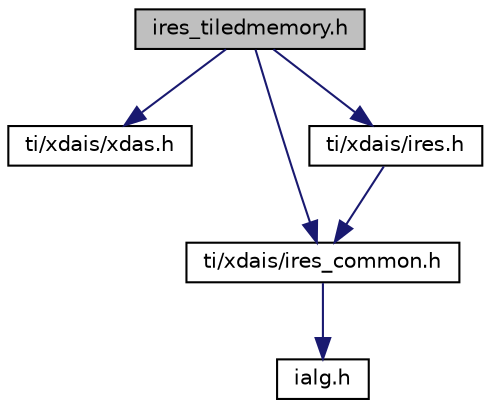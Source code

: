digraph "ires_tiledmemory.h"
{
  edge [fontname="Helvetica",fontsize="10",labelfontname="Helvetica",labelfontsize="10"];
  node [fontname="Helvetica",fontsize="10",shape=record];
  Node1 [label="ires_tiledmemory.h",height=0.2,width=0.4,color="black", fillcolor="grey75", style="filled", fontcolor="black"];
  Node1 -> Node2 [color="midnightblue",fontsize="10",style="solid",fontname="Helvetica"];
  Node2 [label="ti/xdais/xdas.h",height=0.2,width=0.4,color="black", fillcolor="white", style="filled",URL="$xdas_8h.html",tooltip="This header defines all types and constants used in the XDAS interfaces. "];
  Node1 -> Node3 [color="midnightblue",fontsize="10",style="solid",fontname="Helvetica"];
  Node3 [label="ti/xdais/ires_common.h",height=0.2,width=0.4,color="black", fillcolor="white", style="filled",URL="$ires__common_8h.html",tooltip="IRES Resource Protocol Definitions - IRES Resource. "];
  Node3 -> Node4 [color="midnightblue",fontsize="10",style="solid",fontname="Helvetica"];
  Node4 [label="ialg.h",height=0.2,width=0.4,color="black", fillcolor="white", style="filled",URL="$ialg_8h.html",tooltip="This header defines all types, constants, and functions defined by XDAIS for algorithms. "];
  Node1 -> Node5 [color="midnightblue",fontsize="10",style="solid",fontname="Helvetica"];
  Node5 [label="ti/xdais/ires.h",height=0.2,width=0.4,color="black", fillcolor="white", style="filled",URL="$ires_8h.html",tooltip="IRES Interface Definitions - Allows algorithms to request and receive handles representing private lo..."];
  Node5 -> Node3 [color="midnightblue",fontsize="10",style="solid",fontname="Helvetica"];
}
